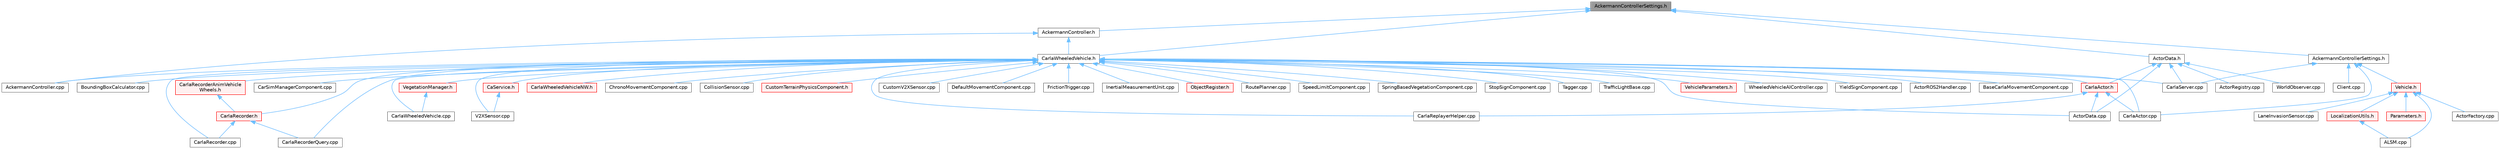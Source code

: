 digraph "AckermannControllerSettings.h"
{
 // INTERACTIVE_SVG=YES
 // LATEX_PDF_SIZE
  bgcolor="transparent";
  edge [fontname=Helvetica,fontsize=10,labelfontname=Helvetica,labelfontsize=10];
  node [fontname=Helvetica,fontsize=10,shape=box,height=0.2,width=0.4];
  Node1 [id="Node000001",label="AckermannControllerSettings.h",height=0.2,width=0.4,color="gray40", fillcolor="grey60", style="filled", fontcolor="black",tooltip=" "];
  Node1 -> Node2 [id="edge1_Node000001_Node000002",dir="back",color="steelblue1",style="solid",tooltip=" "];
  Node2 [id="Node000002",label="AckermannController.h",height=0.2,width=0.4,color="grey40", fillcolor="white", style="filled",URL="$d0/d4d/AckermannController_8h.html",tooltip=" "];
  Node2 -> Node3 [id="edge2_Node000002_Node000003",dir="back",color="steelblue1",style="solid",tooltip=" "];
  Node3 [id="Node000003",label="AckermannController.cpp",height=0.2,width=0.4,color="grey40", fillcolor="white", style="filled",URL="$d1/d47/AckermannController_8cpp.html",tooltip=" "];
  Node2 -> Node4 [id="edge3_Node000002_Node000004",dir="back",color="steelblue1",style="solid",tooltip=" "];
  Node4 [id="Node000004",label="CarlaWheeledVehicle.h",height=0.2,width=0.4,color="grey40", fillcolor="white", style="filled",URL="$d3/d00/CarlaWheeledVehicle_8h.html",tooltip=" "];
  Node4 -> Node3 [id="edge4_Node000004_Node000003",dir="back",color="steelblue1",style="solid",tooltip=" "];
  Node4 -> Node5 [id="edge5_Node000004_Node000005",dir="back",color="steelblue1",style="solid",tooltip=" "];
  Node5 [id="Node000005",label="ActorData.cpp",height=0.2,width=0.4,color="grey40", fillcolor="white", style="filled",URL="$da/d7f/ActorData_8cpp.html",tooltip=" "];
  Node4 -> Node6 [id="edge6_Node000004_Node000006",dir="back",color="steelblue1",style="solid",tooltip=" "];
  Node6 [id="Node000006",label="ActorROS2Handler.cpp",height=0.2,width=0.4,color="grey40", fillcolor="white", style="filled",URL="$d6/d65/ActorROS2Handler_8cpp.html",tooltip=" "];
  Node4 -> Node7 [id="edge7_Node000004_Node000007",dir="back",color="steelblue1",style="solid",tooltip=" "];
  Node7 [id="Node000007",label="BaseCarlaMovementComponent.cpp",height=0.2,width=0.4,color="grey40", fillcolor="white", style="filled",URL="$da/da6/BaseCarlaMovementComponent_8cpp.html",tooltip=" "];
  Node4 -> Node8 [id="edge8_Node000004_Node000008",dir="back",color="steelblue1",style="solid",tooltip=" "];
  Node8 [id="Node000008",label="BoundingBoxCalculator.cpp",height=0.2,width=0.4,color="grey40", fillcolor="white", style="filled",URL="$dd/dd8/BoundingBoxCalculator_8cpp.html",tooltip=" "];
  Node4 -> Node9 [id="edge9_Node000004_Node000009",dir="back",color="steelblue1",style="solid",tooltip=" "];
  Node9 [id="Node000009",label="CaService.h",height=0.2,width=0.4,color="red", fillcolor="#FFF0F0", style="filled",URL="$df/dd8/CaService_8h.html",tooltip=" "];
  Node9 -> Node11 [id="edge10_Node000009_Node000011",dir="back",color="steelblue1",style="solid",tooltip=" "];
  Node11 [id="Node000011",label="V2XSensor.cpp",height=0.2,width=0.4,color="grey40", fillcolor="white", style="filled",URL="$d2/df9/V2XSensor_8cpp.html",tooltip=" "];
  Node4 -> Node47 [id="edge11_Node000004_Node000047",dir="back",color="steelblue1",style="solid",tooltip=" "];
  Node47 [id="Node000047",label="CarSimManagerComponent.cpp",height=0.2,width=0.4,color="grey40", fillcolor="white", style="filled",URL="$d2/d56/CarSimManagerComponent_8cpp.html",tooltip=" "];
  Node4 -> Node48 [id="edge12_Node000004_Node000048",dir="back",color="steelblue1",style="solid",tooltip=" "];
  Node48 [id="Node000048",label="CarlaActor.cpp",height=0.2,width=0.4,color="grey40", fillcolor="white", style="filled",URL="$d3/d43/CarlaActor_8cpp.html",tooltip=" "];
  Node4 -> Node49 [id="edge13_Node000004_Node000049",dir="back",color="steelblue1",style="solid",tooltip=" "];
  Node49 [id="Node000049",label="CarlaActor.h",height=0.2,width=0.4,color="red", fillcolor="#FFF0F0", style="filled",URL="$de/d36/CarlaActor_8h.html",tooltip=" "];
  Node49 -> Node5 [id="edge14_Node000049_Node000005",dir="back",color="steelblue1",style="solid",tooltip=" "];
  Node49 -> Node48 [id="edge15_Node000049_Node000048",dir="back",color="steelblue1",style="solid",tooltip=" "];
  Node49 -> Node59 [id="edge16_Node000049_Node000059",dir="back",color="steelblue1",style="solid",tooltip=" "];
  Node59 [id="Node000059",label="CarlaReplayerHelper.cpp",height=0.2,width=0.4,color="grey40", fillcolor="white", style="filled",URL="$d2/d32/CarlaReplayerHelper_8cpp.html",tooltip=" "];
  Node4 -> Node78 [id="edge17_Node000004_Node000078",dir="back",color="steelblue1",style="solid",tooltip=" "];
  Node78 [id="Node000078",label="CarlaRecorder.cpp",height=0.2,width=0.4,color="grey40", fillcolor="white", style="filled",URL="$da/d49/CarlaRecorder_8cpp.html",tooltip=" "];
  Node4 -> Node123 [id="edge18_Node000004_Node000123",dir="back",color="steelblue1",style="solid",tooltip=" "];
  Node123 [id="Node000123",label="CarlaRecorder.h",height=0.2,width=0.4,color="red", fillcolor="#FFF0F0", style="filled",URL="$d9/d6a/CarlaRecorder_8h.html",tooltip=" "];
  Node123 -> Node78 [id="edge19_Node000123_Node000078",dir="back",color="steelblue1",style="solid",tooltip=" "];
  Node123 -> Node142 [id="edge20_Node000123_Node000142",dir="back",color="steelblue1",style="solid",tooltip=" "];
  Node142 [id="Node000142",label="CarlaRecorderQuery.cpp",height=0.2,width=0.4,color="grey40", fillcolor="white", style="filled",URL="$de/dc6/CarlaRecorderQuery_8cpp.html",tooltip=" "];
  Node4 -> Node147 [id="edge21_Node000004_Node000147",dir="back",color="steelblue1",style="solid",tooltip=" "];
  Node147 [id="Node000147",label="CarlaRecorderAnimVehicle\lWheels.h",height=0.2,width=0.4,color="red", fillcolor="#FFF0F0", style="filled",URL="$d0/d5c/CarlaRecorderAnimVehicleWheels_8h.html",tooltip=" "];
  Node147 -> Node123 [id="edge22_Node000147_Node000123",dir="back",color="steelblue1",style="solid",tooltip=" "];
  Node4 -> Node142 [id="edge23_Node000004_Node000142",dir="back",color="steelblue1",style="solid",tooltip=" "];
  Node4 -> Node59 [id="edge24_Node000004_Node000059",dir="back",color="steelblue1",style="solid",tooltip=" "];
  Node4 -> Node60 [id="edge25_Node000004_Node000060",dir="back",color="steelblue1",style="solid",tooltip=" "];
  Node60 [id="Node000060",label="CarlaServer.cpp",height=0.2,width=0.4,color="grey40", fillcolor="white", style="filled",URL="$db/d6c/CarlaServer_8cpp.html",tooltip=" "];
  Node4 -> Node62 [id="edge26_Node000004_Node000062",dir="back",color="steelblue1",style="solid",tooltip=" "];
  Node62 [id="Node000062",label="CarlaWheeledVehicle.cpp",height=0.2,width=0.4,color="grey40", fillcolor="white", style="filled",URL="$dc/d65/CarlaWheeledVehicle_8cpp.html",tooltip=" "];
  Node4 -> Node151 [id="edge27_Node000004_Node000151",dir="back",color="steelblue1",style="solid",tooltip=" "];
  Node151 [id="Node000151",label="CarlaWheeledVehicleNW.h",height=0.2,width=0.4,color="red", fillcolor="#FFF0F0", style="filled",URL="$de/dba/CarlaWheeledVehicleNW_8h.html",tooltip=" "];
  Node4 -> Node153 [id="edge28_Node000004_Node000153",dir="back",color="steelblue1",style="solid",tooltip=" "];
  Node153 [id="Node000153",label="ChronoMovementComponent.cpp",height=0.2,width=0.4,color="grey40", fillcolor="white", style="filled",URL="$db/d1c/ChronoMovementComponent_8cpp.html",tooltip=" "];
  Node4 -> Node19 [id="edge29_Node000004_Node000019",dir="back",color="steelblue1",style="solid",tooltip=" "];
  Node19 [id="Node000019",label="CollisionSensor.cpp",height=0.2,width=0.4,color="grey40", fillcolor="white", style="filled",URL="$da/df0/CollisionSensor_8cpp.html",tooltip=" "];
  Node4 -> Node114 [id="edge30_Node000004_Node000114",dir="back",color="steelblue1",style="solid",tooltip=" "];
  Node114 [id="Node000114",label="CustomTerrainPhysicsComponent.h",height=0.2,width=0.4,color="red", fillcolor="#FFF0F0", style="filled",URL="$d1/d4f/CustomTerrainPhysicsComponent_8h.html",tooltip=" "];
  Node4 -> Node21 [id="edge31_Node000004_Node000021",dir="back",color="steelblue1",style="solid",tooltip=" "];
  Node21 [id="Node000021",label="CustomV2XSensor.cpp",height=0.2,width=0.4,color="grey40", fillcolor="white", style="filled",URL="$d8/d97/CustomV2XSensor_8cpp.html",tooltip=" "];
  Node4 -> Node154 [id="edge32_Node000004_Node000154",dir="back",color="steelblue1",style="solid",tooltip=" "];
  Node154 [id="Node000154",label="DefaultMovementComponent.cpp",height=0.2,width=0.4,color="grey40", fillcolor="white", style="filled",URL="$d1/d60/DefaultMovementComponent_8cpp.html",tooltip=" "];
  Node4 -> Node81 [id="edge33_Node000004_Node000081",dir="back",color="steelblue1",style="solid",tooltip=" "];
  Node81 [id="Node000081",label="FrictionTrigger.cpp",height=0.2,width=0.4,color="grey40", fillcolor="white", style="filled",URL="$d8/de2/FrictionTrigger_8cpp.html",tooltip=" "];
  Node4 -> Node25 [id="edge34_Node000004_Node000025",dir="back",color="steelblue1",style="solid",tooltip=" "];
  Node25 [id="Node000025",label="InertialMeasurementUnit.cpp",height=0.2,width=0.4,color="grey40", fillcolor="white", style="filled",URL="$d7/d78/InertialMeasurementUnit_8cpp.html",tooltip=" "];
  Node4 -> Node155 [id="edge35_Node000004_Node000155",dir="back",color="steelblue1",style="solid",tooltip=" "];
  Node155 [id="Node000155",label="ObjectRegister.h",height=0.2,width=0.4,color="red", fillcolor="#FFF0F0", style="filled",URL="$d4/d5b/ObjectRegister_8h.html",tooltip=" "];
  Node4 -> Node157 [id="edge36_Node000004_Node000157",dir="back",color="steelblue1",style="solid",tooltip=" "];
  Node157 [id="Node000157",label="RoutePlanner.cpp",height=0.2,width=0.4,color="grey40", fillcolor="white", style="filled",URL="$de/d45/RoutePlanner_8cpp.html",tooltip=" "];
  Node4 -> Node70 [id="edge37_Node000004_Node000070",dir="back",color="steelblue1",style="solid",tooltip=" "];
  Node70 [id="Node000070",label="SpeedLimitComponent.cpp",height=0.2,width=0.4,color="grey40", fillcolor="white", style="filled",URL="$d2/dd9/SpeedLimitComponent_8cpp.html",tooltip=" "];
  Node4 -> Node158 [id="edge38_Node000004_Node000158",dir="back",color="steelblue1",style="solid",tooltip=" "];
  Node158 [id="Node000158",label="SpringBasedVegetationComponent.cpp",height=0.2,width=0.4,color="grey40", fillcolor="white", style="filled",URL="$db/d66/SpringBasedVegetationComponent_8cpp.html",tooltip=" "];
  Node4 -> Node71 [id="edge39_Node000004_Node000071",dir="back",color="steelblue1",style="solid",tooltip=" "];
  Node71 [id="Node000071",label="StopSignComponent.cpp",height=0.2,width=0.4,color="grey40", fillcolor="white", style="filled",URL="$d6/ddb/StopSignComponent_8cpp.html",tooltip=" "];
  Node4 -> Node159 [id="edge40_Node000004_Node000159",dir="back",color="steelblue1",style="solid",tooltip=" "];
  Node159 [id="Node000159",label="Tagger.cpp",height=0.2,width=0.4,color="grey40", fillcolor="white", style="filled",URL="$d2/d35/Tagger_8cpp.html",tooltip=" "];
  Node4 -> Node72 [id="edge41_Node000004_Node000072",dir="back",color="steelblue1",style="solid",tooltip=" "];
  Node72 [id="Node000072",label="TrafficLightBase.cpp",height=0.2,width=0.4,color="grey40", fillcolor="white", style="filled",URL="$d2/d40/TrafficLightBase_8cpp.html",tooltip=" "];
  Node4 -> Node11 [id="edge42_Node000004_Node000011",dir="back",color="steelblue1",style="solid",tooltip=" "];
  Node4 -> Node118 [id="edge43_Node000004_Node000118",dir="back",color="steelblue1",style="solid",tooltip=" "];
  Node118 [id="Node000118",label="VegetationManager.h",height=0.2,width=0.4,color="red", fillcolor="#FFF0F0", style="filled",URL="$d9/d64/VegetationManager_8h.html",tooltip=" "];
  Node118 -> Node62 [id="edge44_Node000118_Node000062",dir="back",color="steelblue1",style="solid",tooltip=" "];
  Node4 -> Node160 [id="edge45_Node000004_Node000160",dir="back",color="steelblue1",style="solid",tooltip=" "];
  Node160 [id="Node000160",label="VehicleParameters.h",height=0.2,width=0.4,color="red", fillcolor="#FFF0F0", style="filled",URL="$d1/d1b/VehicleParameters_8h.html",tooltip=" "];
  Node4 -> Node161 [id="edge46_Node000004_Node000161",dir="back",color="steelblue1",style="solid",tooltip=" "];
  Node161 [id="Node000161",label="WheeledVehicleAIController.cpp",height=0.2,width=0.4,color="grey40", fillcolor="white", style="filled",URL="$d8/de0/WheeledVehicleAIController_8cpp.html",tooltip=" "];
  Node4 -> Node77 [id="edge47_Node000004_Node000077",dir="back",color="steelblue1",style="solid",tooltip=" "];
  Node77 [id="Node000077",label="YieldSignComponent.cpp",height=0.2,width=0.4,color="grey40", fillcolor="white", style="filled",URL="$d4/d36/YieldSignComponent_8cpp.html",tooltip=" "];
  Node1 -> Node162 [id="edge48_Node000001_Node000162",dir="back",color="steelblue1",style="solid",tooltip=" "];
  Node162 [id="Node000162",label="AckermannControllerSettings.h",height=0.2,width=0.4,color="grey40", fillcolor="white", style="filled",URL="$d0/d10/LibCarla_2source_2carla_2rpc_2AckermannControllerSettings_8h.html",tooltip=" "];
  Node162 -> Node48 [id="edge49_Node000162_Node000048",dir="back",color="steelblue1",style="solid",tooltip=" "];
  Node162 -> Node60 [id="edge50_Node000162_Node000060",dir="back",color="steelblue1",style="solid",tooltip=" "];
  Node162 -> Node163 [id="edge51_Node000162_Node000163",dir="back",color="steelblue1",style="solid",tooltip=" "];
  Node163 [id="Node000163",label="Client.cpp",height=0.2,width=0.4,color="grey40", fillcolor="white", style="filled",URL="$dc/d4a/client_2detail_2Client_8cpp.html",tooltip=" "];
  Node162 -> Node164 [id="edge52_Node000162_Node000164",dir="back",color="steelblue1",style="solid",tooltip=" "];
  Node164 [id="Node000164",label="Vehicle.h",height=0.2,width=0.4,color="red", fillcolor="#FFF0F0", style="filled",URL="$d9/d18/Vehicle_8h.html",tooltip=" "];
  Node164 -> Node165 [id="edge53_Node000164_Node000165",dir="back",color="steelblue1",style="solid",tooltip=" "];
  Node165 [id="Node000165",label="ALSM.cpp",height=0.2,width=0.4,color="grey40", fillcolor="white", style="filled",URL="$d9/da8/ALSM_8cpp.html",tooltip=" "];
  Node164 -> Node166 [id="edge54_Node000164_Node000166",dir="back",color="steelblue1",style="solid",tooltip=" "];
  Node166 [id="Node000166",label="ActorFactory.cpp",height=0.2,width=0.4,color="grey40", fillcolor="white", style="filled",URL="$df/dd6/ActorFactory_8cpp.html",tooltip=" "];
  Node164 -> Node167 [id="edge55_Node000164_Node000167",dir="back",color="steelblue1",style="solid",tooltip=" "];
  Node167 [id="Node000167",label="LaneInvasionSensor.cpp",height=0.2,width=0.4,color="grey40", fillcolor="white", style="filled",URL="$dd/dbc/LibCarla_2source_2carla_2client_2LaneInvasionSensor_8cpp.html",tooltip=" "];
  Node164 -> Node168 [id="edge56_Node000164_Node000168",dir="back",color="steelblue1",style="solid",tooltip=" "];
  Node168 [id="Node000168",label="LocalizationUtils.h",height=0.2,width=0.4,color="red", fillcolor="#FFF0F0", style="filled",URL="$d2/d84/LocalizationUtils_8h.html",tooltip=" "];
  Node168 -> Node165 [id="edge57_Node000168_Node000165",dir="back",color="steelblue1",style="solid",tooltip=" "];
  Node164 -> Node181 [id="edge58_Node000164_Node000181",dir="back",color="steelblue1",style="solid",tooltip=" "];
  Node181 [id="Node000181",label="Parameters.h",height=0.2,width=0.4,color="red", fillcolor="#FFF0F0", style="filled",URL="$d9/dd7/Parameters_8h.html",tooltip=" "];
  Node1 -> Node209 [id="edge59_Node000001_Node000209",dir="back",color="steelblue1",style="solid",tooltip=" "];
  Node209 [id="Node000209",label="ActorData.h",height=0.2,width=0.4,color="grey40", fillcolor="white", style="filled",URL="$de/d7d/ActorData_8h.html",tooltip=" "];
  Node209 -> Node5 [id="edge60_Node000209_Node000005",dir="back",color="steelblue1",style="solid",tooltip=" "];
  Node209 -> Node84 [id="edge61_Node000209_Node000084",dir="back",color="steelblue1",style="solid",tooltip=" "];
  Node84 [id="Node000084",label="ActorRegistry.cpp",height=0.2,width=0.4,color="grey40", fillcolor="white", style="filled",URL="$d3/df3/ActorRegistry_8cpp.html",tooltip=" "];
  Node209 -> Node49 [id="edge62_Node000209_Node000049",dir="back",color="steelblue1",style="solid",tooltip=" "];
  Node209 -> Node60 [id="edge63_Node000209_Node000060",dir="back",color="steelblue1",style="solid",tooltip=" "];
  Node209 -> Node102 [id="edge64_Node000209_Node000102",dir="back",color="steelblue1",style="solid",tooltip=" "];
  Node102 [id="Node000102",label="WorldObserver.cpp",height=0.2,width=0.4,color="grey40", fillcolor="white", style="filled",URL="$d9/de7/WorldObserver_8cpp.html",tooltip=" "];
  Node1 -> Node4 [id="edge65_Node000001_Node000004",dir="back",color="steelblue1",style="solid",tooltip=" "];
}
